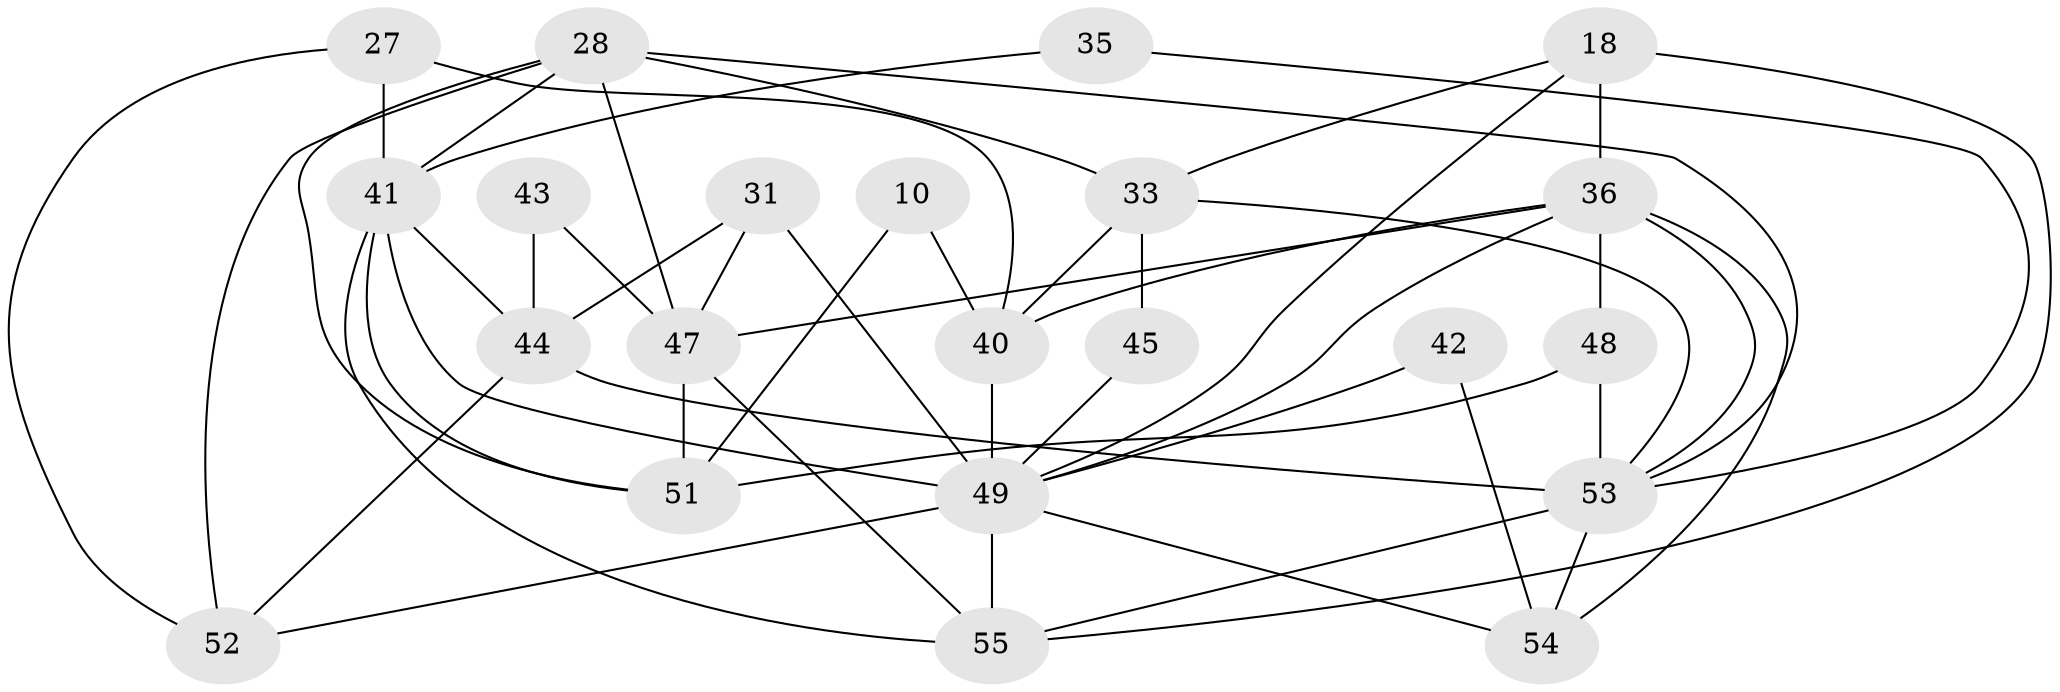 // original degree distribution, {7: 0.01818181818181818, 5: 0.16363636363636364, 2: 0.12727272727272726, 4: 0.2545454545454545, 6: 0.12727272727272726, 3: 0.2909090909090909, 8: 0.01818181818181818}
// Generated by graph-tools (version 1.1) at 2025/52/03/04/25 21:52:38]
// undirected, 22 vertices, 50 edges
graph export_dot {
graph [start="1"]
  node [color=gray90,style=filled];
  10;
  18 [super="+3"];
  27 [super="+4"];
  28 [super="+1"];
  31;
  33 [super="+22"];
  35;
  36 [super="+6+2"];
  40 [super="+29+38"];
  41 [super="+13+21"];
  42;
  43;
  44;
  45;
  47 [super="+25+32"];
  48 [super="+5"];
  49 [super="+46+39+16"];
  51 [super="+37"];
  52 [super="+34"];
  53 [super="+15+23+20"];
  54 [super="+50"];
  55 [super="+30"];
  10 -- 51;
  10 -- 40;
  18 -- 55 [weight=2];
  18 -- 36 [weight=2];
  18 -- 49;
  18 -- 33;
  27 -- 41 [weight=3];
  27 -- 40;
  27 -- 52;
  28 -- 33;
  28 -- 51 [weight=2];
  28 -- 41 [weight=2];
  28 -- 47 [weight=2];
  28 -- 52;
  28 -- 53 [weight=2];
  31 -- 44;
  31 -- 49;
  31 -- 47;
  33 -- 45;
  33 -- 53;
  33 -- 40 [weight=2];
  35 -- 41;
  35 -- 53;
  36 -- 54 [weight=2];
  36 -- 40 [weight=2];
  36 -- 48;
  36 -- 47;
  36 -- 49;
  36 -- 53 [weight=2];
  40 -- 49 [weight=2];
  41 -- 44 [weight=2];
  41 -- 51;
  41 -- 55 [weight=2];
  41 -- 49 [weight=3];
  42 -- 54 [weight=2];
  42 -- 49;
  43 -- 44;
  43 -- 47;
  44 -- 53 [weight=3];
  44 -- 52;
  45 -- 49;
  47 -- 55 [weight=3];
  47 -- 51;
  48 -- 51 [weight=2];
  48 -- 53 [weight=2];
  49 -- 52;
  49 -- 55;
  49 -- 54;
  53 -- 55 [weight=3];
  53 -- 54;
}
